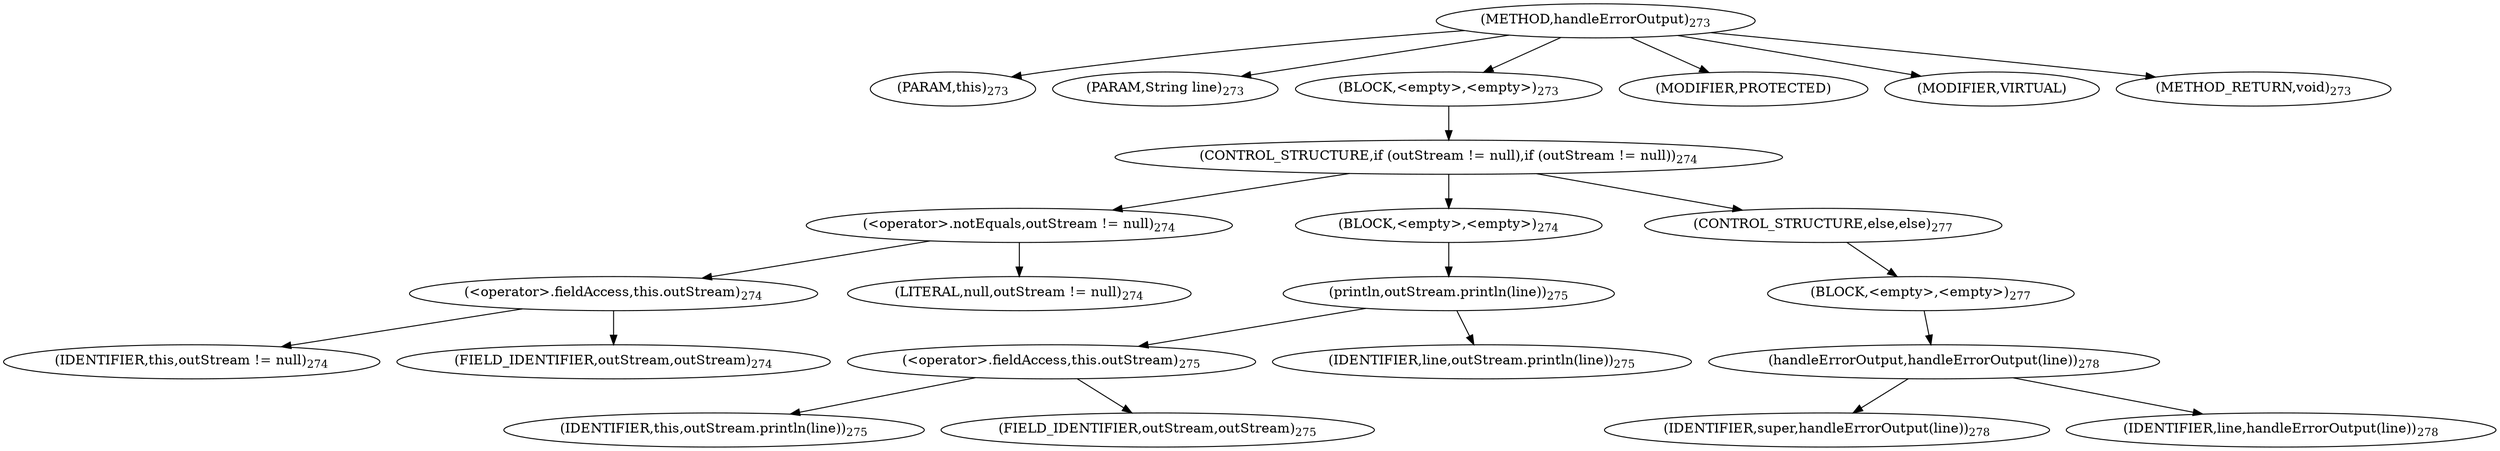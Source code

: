 digraph "handleErrorOutput" {  
"515" [label = <(METHOD,handleErrorOutput)<SUB>273</SUB>> ]
"516" [label = <(PARAM,this)<SUB>273</SUB>> ]
"517" [label = <(PARAM,String line)<SUB>273</SUB>> ]
"518" [label = <(BLOCK,&lt;empty&gt;,&lt;empty&gt;)<SUB>273</SUB>> ]
"519" [label = <(CONTROL_STRUCTURE,if (outStream != null),if (outStream != null))<SUB>274</SUB>> ]
"520" [label = <(&lt;operator&gt;.notEquals,outStream != null)<SUB>274</SUB>> ]
"521" [label = <(&lt;operator&gt;.fieldAccess,this.outStream)<SUB>274</SUB>> ]
"522" [label = <(IDENTIFIER,this,outStream != null)<SUB>274</SUB>> ]
"523" [label = <(FIELD_IDENTIFIER,outStream,outStream)<SUB>274</SUB>> ]
"524" [label = <(LITERAL,null,outStream != null)<SUB>274</SUB>> ]
"525" [label = <(BLOCK,&lt;empty&gt;,&lt;empty&gt;)<SUB>274</SUB>> ]
"526" [label = <(println,outStream.println(line))<SUB>275</SUB>> ]
"527" [label = <(&lt;operator&gt;.fieldAccess,this.outStream)<SUB>275</SUB>> ]
"528" [label = <(IDENTIFIER,this,outStream.println(line))<SUB>275</SUB>> ]
"529" [label = <(FIELD_IDENTIFIER,outStream,outStream)<SUB>275</SUB>> ]
"530" [label = <(IDENTIFIER,line,outStream.println(line))<SUB>275</SUB>> ]
"531" [label = <(CONTROL_STRUCTURE,else,else)<SUB>277</SUB>> ]
"532" [label = <(BLOCK,&lt;empty&gt;,&lt;empty&gt;)<SUB>277</SUB>> ]
"533" [label = <(handleErrorOutput,handleErrorOutput(line))<SUB>278</SUB>> ]
"534" [label = <(IDENTIFIER,super,handleErrorOutput(line))<SUB>278</SUB>> ]
"535" [label = <(IDENTIFIER,line,handleErrorOutput(line))<SUB>278</SUB>> ]
"536" [label = <(MODIFIER,PROTECTED)> ]
"537" [label = <(MODIFIER,VIRTUAL)> ]
"538" [label = <(METHOD_RETURN,void)<SUB>273</SUB>> ]
  "515" -> "516" 
  "515" -> "517" 
  "515" -> "518" 
  "515" -> "536" 
  "515" -> "537" 
  "515" -> "538" 
  "518" -> "519" 
  "519" -> "520" 
  "519" -> "525" 
  "519" -> "531" 
  "520" -> "521" 
  "520" -> "524" 
  "521" -> "522" 
  "521" -> "523" 
  "525" -> "526" 
  "526" -> "527" 
  "526" -> "530" 
  "527" -> "528" 
  "527" -> "529" 
  "531" -> "532" 
  "532" -> "533" 
  "533" -> "534" 
  "533" -> "535" 
}
